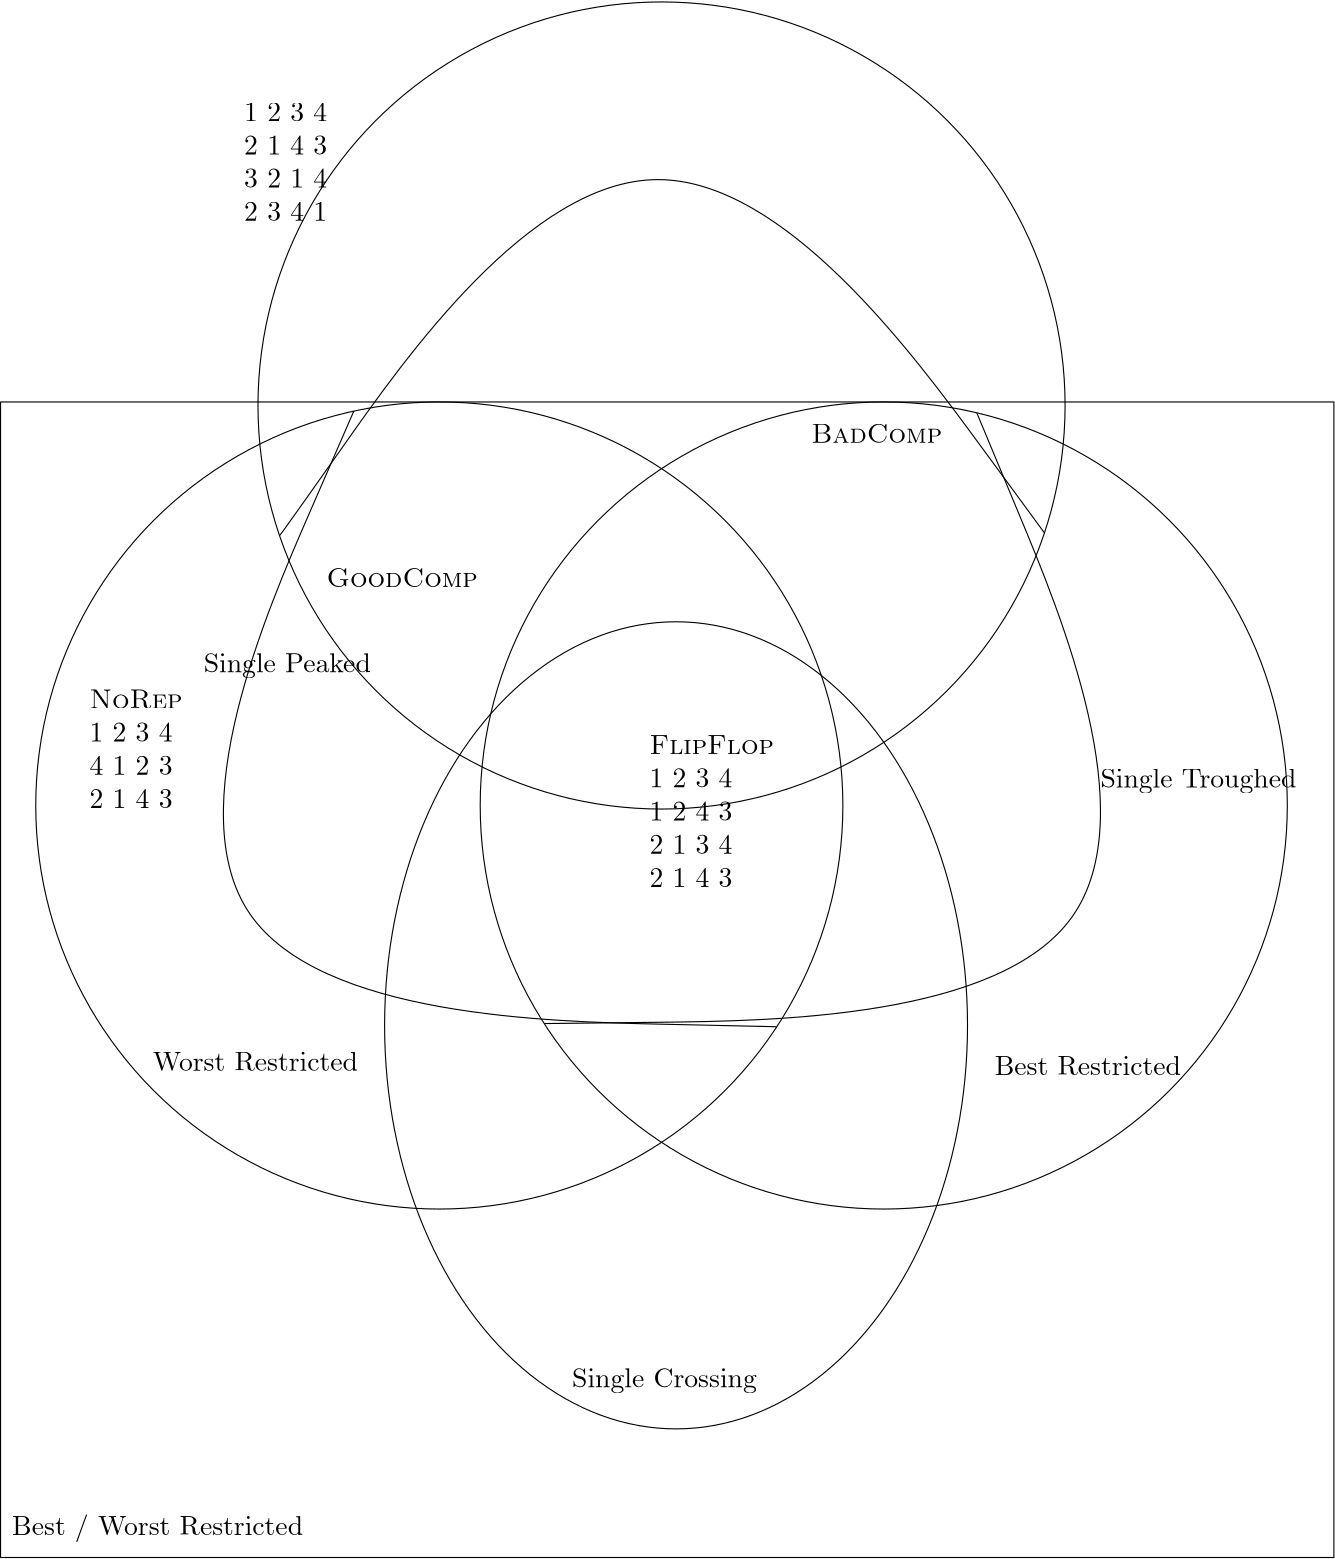 <?xml version="1.0"?>
<!DOCTYPE ipe SYSTEM "ipe.dtd">
<ipe version="70005" creator="Ipe 7.1.4">
<info created="D:20190223142643" modified="D:20190405111413"/>
<ipestyle name="basic">
<symbol name="arrow/arc(spx)">
<path stroke="sym-stroke" fill="sym-stroke" pen="sym-pen">
0 0 m
-1 0.333 l
-1 -0.333 l
h
</path>
</symbol>
<symbol name="arrow/farc(spx)">
<path stroke="sym-stroke" fill="white" pen="sym-pen">
0 0 m
-1 0.333 l
-1 -0.333 l
h
</path>
</symbol>
<symbol name="mark/circle(sx)" transformations="translations">
<path fill="sym-stroke">
0.6 0 0 0.6 0 0 e
0.4 0 0 0.4 0 0 e
</path>
</symbol>
<symbol name="mark/disk(sx)" transformations="translations">
<path fill="sym-stroke">
0.6 0 0 0.6 0 0 e
</path>
</symbol>
<symbol name="mark/fdisk(sfx)" transformations="translations">
<group>
<path fill="sym-fill">
0.5 0 0 0.5 0 0 e
</path>
<path fill="sym-stroke" fillrule="eofill">
0.6 0 0 0.6 0 0 e
0.4 0 0 0.4 0 0 e
</path>
</group>
</symbol>
<symbol name="mark/box(sx)" transformations="translations">
<path fill="sym-stroke" fillrule="eofill">
-0.6 -0.6 m
0.6 -0.6 l
0.6 0.6 l
-0.6 0.6 l
h
-0.4 -0.4 m
0.4 -0.4 l
0.4 0.4 l
-0.4 0.4 l
h
</path>
</symbol>
<symbol name="mark/square(sx)" transformations="translations">
<path fill="sym-stroke">
-0.6 -0.6 m
0.6 -0.6 l
0.6 0.6 l
-0.6 0.6 l
h
</path>
</symbol>
<symbol name="mark/fsquare(sfx)" transformations="translations">
<group>
<path fill="sym-fill">
-0.5 -0.5 m
0.5 -0.5 l
0.5 0.5 l
-0.5 0.5 l
h
</path>
<path fill="sym-stroke" fillrule="eofill">
-0.6 -0.6 m
0.6 -0.6 l
0.6 0.6 l
-0.6 0.6 l
h
-0.4 -0.4 m
0.4 -0.4 l
0.4 0.4 l
-0.4 0.4 l
h
</path>
</group>
</symbol>
<symbol name="mark/cross(sx)" transformations="translations">
<group>
<path fill="sym-stroke">
-0.43 -0.57 m
0.57 0.43 l
0.43 0.57 l
-0.57 -0.43 l
h
</path>
<path fill="sym-stroke">
-0.43 0.57 m
0.57 -0.43 l
0.43 -0.57 l
-0.57 0.43 l
h
</path>
</group>
</symbol>
<symbol name="arrow/fnormal(spx)">
<path stroke="sym-stroke" fill="white" pen="sym-pen">
0 0 m
-1 0.333 l
-1 -0.333 l
h
</path>
</symbol>
<symbol name="arrow/pointed(spx)">
<path stroke="sym-stroke" fill="sym-stroke" pen="sym-pen">
0 0 m
-1 0.333 l
-0.8 0 l
-1 -0.333 l
h
</path>
</symbol>
<symbol name="arrow/fpointed(spx)">
<path stroke="sym-stroke" fill="white" pen="sym-pen">
0 0 m
-1 0.333 l
-0.8 0 l
-1 -0.333 l
h
</path>
</symbol>
<symbol name="arrow/linear(spx)">
<path stroke="sym-stroke" pen="sym-pen">
-1 0.333 m
0 0 l
-1 -0.333 l
</path>
</symbol>
<symbol name="arrow/fdouble(spx)">
<path stroke="sym-stroke" fill="white" pen="sym-pen">
0 0 m
-1 0.333 l
-1 -0.333 l
h
-1 0 m
-2 0.333 l
-2 -0.333 l
h
</path>
</symbol>
<symbol name="arrow/double(spx)">
<path stroke="sym-stroke" fill="sym-stroke" pen="sym-pen">
0 0 m
-1 0.333 l
-1 -0.333 l
h
-1 0 m
-2 0.333 l
-2 -0.333 l
h
</path>
</symbol>
<pen name="heavier" value="0.8"/>
<pen name="fat" value="1.2"/>
<pen name="ultrafat" value="2"/>
<symbolsize name="large" value="5"/>
<symbolsize name="small" value="2"/>
<symbolsize name="tiny" value="1.1"/>
<arrowsize name="large" value="10"/>
<arrowsize name="small" value="5"/>
<arrowsize name="tiny" value="3"/>
<color name="red" value="1 0 0"/>
<color name="green" value="0 1 0"/>
<color name="blue" value="0 0 1"/>
<color name="yellow" value="1 1 0"/>
<color name="orange" value="1 0.647 0"/>
<color name="gold" value="1 0.843 0"/>
<color name="purple" value="0.627 0.125 0.941"/>
<color name="gray" value="0.745"/>
<color name="brown" value="0.647 0.165 0.165"/>
<color name="navy" value="0 0 0.502"/>
<color name="pink" value="1 0.753 0.796"/>
<color name="seagreen" value="0.18 0.545 0.341"/>
<color name="turquoise" value="0.251 0.878 0.816"/>
<color name="violet" value="0.933 0.51 0.933"/>
<color name="darkblue" value="0 0 0.545"/>
<color name="darkcyan" value="0 0.545 0.545"/>
<color name="darkgray" value="0.663"/>
<color name="darkgreen" value="0 0.392 0"/>
<color name="darkmagenta" value="0.545 0 0.545"/>
<color name="darkorange" value="1 0.549 0"/>
<color name="darkred" value="0.545 0 0"/>
<color name="lightblue" value="0.678 0.847 0.902"/>
<color name="lightcyan" value="0.878 1 1"/>
<color name="lightgray" value="0.827"/>
<color name="lightgreen" value="0.565 0.933 0.565"/>
<color name="lightyellow" value="1 1 0.878"/>
<dashstyle name="dashed" value="[4] 0"/>
<dashstyle name="dotted" value="[1 3] 0"/>
<dashstyle name="dash dotted" value="[4 2 1 2] 0"/>
<dashstyle name="dash dot dotted" value="[4 2 1 2 1 2] 0"/>
<textsize name="large" value="\large"/>
<textsize name="Large" value="\Large"/>
<textsize name="LARGE" value="\LARGE"/>
<textsize name="huge" value="\huge"/>
<textsize name="Huge" value="\Huge"/>
<textsize name="small" value="\small"/>
<textsize name="footnote" value="\footnotesize"/>
<textsize name="tiny" value="\tiny"/>
<textstyle name="center" begin="\begin{center}" end="\end{center}"/>
<textstyle name="itemize" begin="\begin{itemize}" end="\end{itemize}"/>
<textstyle name="item" begin="\begin{itemize}\item{}" end="\end{itemize}"/>
<gridsize name="4 pts" value="4"/>
<gridsize name="8 pts (~3 mm)" value="8"/>
<gridsize name="16 pts (~6 mm)" value="16"/>
<gridsize name="32 pts (~12 mm)" value="32"/>
<gridsize name="10 pts (~3.5 mm)" value="10"/>
<gridsize name="20 pts (~7 mm)" value="20"/>
<gridsize name="14 pts (~5 mm)" value="14"/>
<gridsize name="28 pts (~10 mm)" value="28"/>
<gridsize name="56 pts (~20 mm)" value="56"/>
<anglesize name="90 deg" value="90"/>
<anglesize name="60 deg" value="60"/>
<anglesize name="45 deg" value="45"/>
<anglesize name="30 deg" value="30"/>
<anglesize name="22.5 deg" value="22.5"/>
<tiling name="falling" angle="-60" step="4" width="1"/>
<tiling name="rising" angle="30" step="4" width="1"/>
</ipestyle>
<page>
<layer name="alpha"/>
<view layers="alpha" active="alpha"/>
<text layer="alpha" matrix="1 0 0 1 174.519 -114.675" transformations="translations" pos="96 432" stroke="black" type="label" width="66.556" height="6.926" depth="1.93" valign="baseline">Single Crossing</text>
<text matrix="1 0 0 1 57.9053 494.663" transformations="translations" pos="80 80" stroke="black" type="label" width="60.191" height="6.926" depth="1.93" valign="baseline">Single Peaked</text>
<text matrix="1 0 0 1 108.71 437.172" transformations="translations" pos="352 96" stroke="black" type="label" width="70.597" height="6.926" depth="1.93" valign="baseline">Single Troughed</text>
<text matrix="1 0 0 1 90.3675 376.025" transformations="translations" pos="208 176" stroke="black" type="minipage" width="80" height="29.778" depth="24.85" valign="top">{\sc FlipFlop}

1 2 3 4

1 2 4 3

2 1 3 4

2 1 4 3</text>
<text matrix="1 0 0 1 86.0769 324.231" transformations="translations" pos="96 288" stroke="black" type="minipage" width="64" height="5.898" depth="0.91" valign="top">{\sc GoodComp}</text>
<text matrix="1 0 0 1 20.6154 360.154" transformations="translations" pos="336 304" stroke="black" type="minipage" width="64" height="5.898" depth="0.91" valign="top">{\sc BadComp}</text>
<text matrix="1 0 0 1 72.4379 283.491" transformations="translations" pos="80 496" stroke="black" type="minipage" width="80" height="23.616" depth="18.67" valign="top">
1 2 3 4

2 1 4 3

3 2 1 4

2 3 4 1</text>
<text matrix="1.75 0 0 1 -743.077 -144.461" transformations="translations" pos="464 416" stroke="black" type="minipage" width="176" height="7.473" depth="2.49" valign="top">Best / Worst Restricted</text>
<path matrix="1.51333 0 0 1.51333 29.015 -248.102" stroke="black">
96 0 0 96 128 512 e
</path>
<path matrix="1.51333 0 0 1.51333 189.015 -248.102" stroke="black">
96 0 0 96 128 512 e
</path>
<path matrix="1.51333 0 0 1.51333 109.015 -104.102" stroke="black">
96 0 0 96 128 512 e
</path>
<text matrix="1 0 0 1 16.7757 392.482" transformations="translations" pos="80 176" stroke="black" type="minipage" width="80" height="23.813" depth="18.86" valign="top">{\sc NoRep}

1 2 3 4

4 1 2 3 

2 1 4 3 </text>
<path matrix="1.09296 0 0 1.51333 168.051 -327.242" stroke="black">
96 0 0 96 128 512 e
</path>
<path matrix="1 0 0 1 0.769231 0" stroke="black">
64 672 m
64 256 l
544 256 l
544 672 l
h
</path>
<text matrix="1 0 0 1 -53.8462 -45.3846" transformations="translations" pos="476.491 475.113" stroke="black" type="label" width="67.11" height="6.918" depth="0" valign="baseline">Best Restricted</text>
<text matrix="1 0 0 1 13.0769 54.6154" transformations="translations" pos="106.491 376.652" stroke="black" type="label" width="73.917" height="6.918" depth="0" valign="baseline">Worst Restricted</text>
<path matrix="1 0 0 1 -0.00045752 0.00035662" stroke="black">
191.946 668.703 m
97.8047 452.545
344.22 447.072 s
</path>
<path stroke="black">
416.209 668.09 m
506.692 450.978
260.476 448.223 s
</path>
<path stroke="black">
165.161 623.997 m
165.341 623.471
300.335 815.983
440.571 624.859
440.571 624.859 s
</path>
</page>
</ipe>
